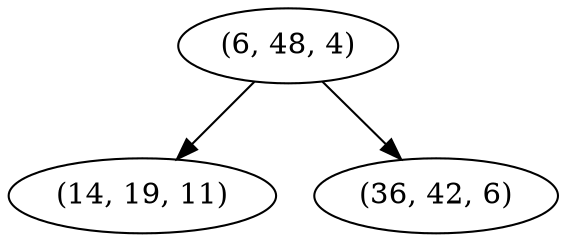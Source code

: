 digraph tree {
    "(6, 48, 4)";
    "(14, 19, 11)";
    "(36, 42, 6)";
    "(6, 48, 4)" -> "(14, 19, 11)";
    "(6, 48, 4)" -> "(36, 42, 6)";
}
